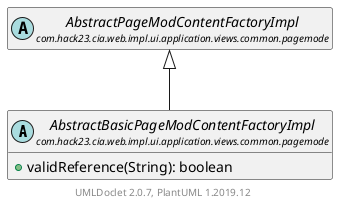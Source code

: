 @startuml
    set namespaceSeparator none
    hide empty fields
    hide empty methods

    abstract class "<size:14>AbstractBasicPageModContentFactoryImpl\n<size:10>com.hack23.cia.web.impl.ui.application.views.common.pagemode" as com.hack23.cia.web.impl.ui.application.views.common.pagemode.AbstractBasicPageModContentFactoryImpl [[AbstractBasicPageModContentFactoryImpl.html]] {
        +validReference(String): boolean
    }

    abstract class "<size:14>AbstractPageModContentFactoryImpl\n<size:10>com.hack23.cia.web.impl.ui.application.views.common.pagemode" as com.hack23.cia.web.impl.ui.application.views.common.pagemode.AbstractPageModContentFactoryImpl [[AbstractPageModContentFactoryImpl.html]]

    com.hack23.cia.web.impl.ui.application.views.common.pagemode.AbstractPageModContentFactoryImpl <|-- com.hack23.cia.web.impl.ui.application.views.common.pagemode.AbstractBasicPageModContentFactoryImpl

    center footer UMLDoclet 2.0.7, PlantUML 1.2019.12
@enduml
